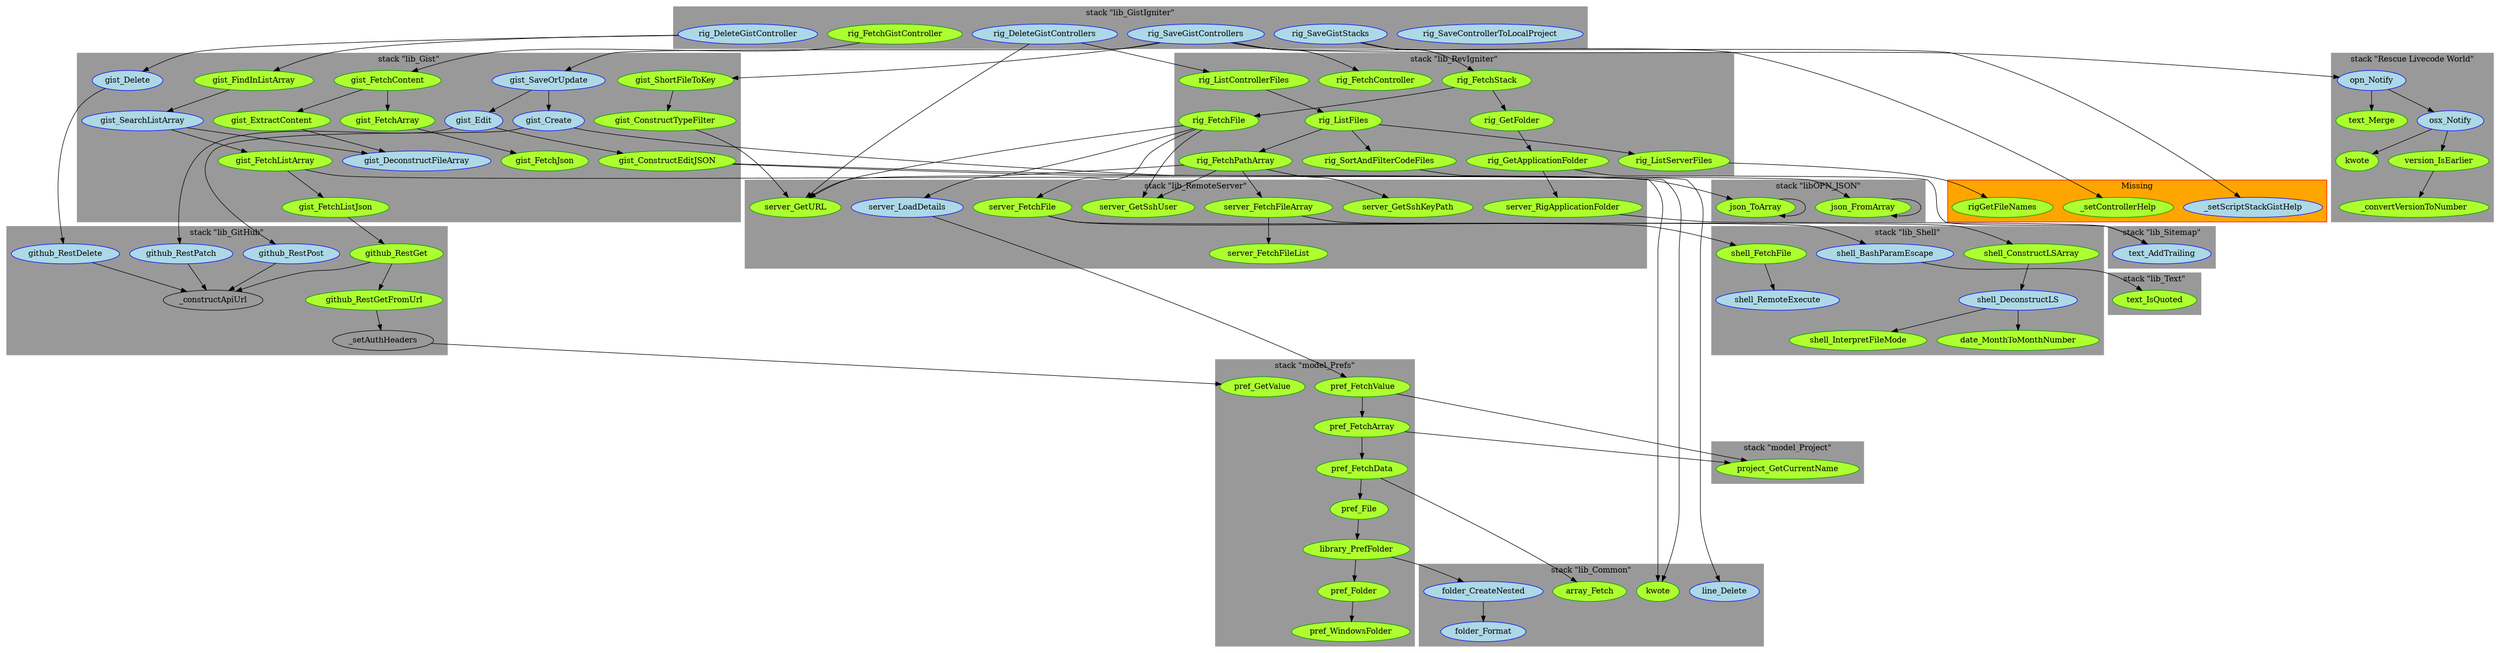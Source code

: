 digraph "dot_FromArray" {	graph [		clusterrank="true"		size="31.2500,31.2500"	];		subgraph "pf" {		node [];			n53 [label="_constructApiUrl" URL="_constructApiUrl%2Cpf%2Cstack+%22lib_GitHub%22%2C1"];	}		subgraph "pc" {		node [];			n2 [label="_setAuthHeaders" URL="_setAuthHeaders%2Cpc%2Cstack+%22lib_GitHub%22%2C1"];	}		subgraph "c" {		node [fillcolor="LightBlue", style="filled", color="Blue"];			n56 [label="rig_SaveControllerToLocalProject" URL="rig_SaveControllerToLocalProject%2Cc%2Cstack+%22lib_GistIgniter%22%2C1"];		n62 [label="rig_DeleteGistController" URL="rig_DeleteGistController%2Cc%2Cstack+%22lib_GistIgniter%22%2C1"];		n69 [label="rig_DeleteGistControllers" URL="rig_DeleteGistControllers%2Cc%2Cstack+%22lib_GistIgniter%22%2C1"];		n29 [label="opn_Notify" URL="opn_Notify%2Cc%2Cstack+%22Rescue+Livecode+World%22%2C1"];		n30 [label="osx_Notify" URL="osx_Notify%2Cc%2Cstack+%22Rescue+Livecode+World%22%2C1"];		n22 [label="gist_Delete" URL="gist_Delete%2Cc%2Cstack+%22lib_Gist%22%2C1"];		n67 [label="_setScriptStackGistHelp" URL="_setScriptStackGistHelp%2Cc%2CMissing%2C1"];		n57 [label="gist_DeconstructFileArray" URL="gist_DeconstructFileArray%2Cc%2Cstack+%22lib_Gist%22%2C1"];		n70 [label="shell_DeconstructLS" URL="shell_DeconstructLS%2Cc%2Cstack+%22lib_Shell%22%2C1"];		n66 [label="rig_SaveGistStacks" URL="rig_SaveGistStacks%2Cc%2Cstack+%22lib_GistIgniter%22%2C1"];		n54 [label="github_RestPost" URL="github_RestPost%2Cc%2Cstack+%22lib_GitHub%22%2C1"];		n7 [label="server_LoadDetails" URL="server_LoadDetails%2Cc%2Cstack+%22lib_RemoteServer%22%2C1"];		n47 [label="shell_RemoteExecute" URL="shell_RemoteExecute%2Cc%2Cstack+%22lib_Shell%22%2C1"];		n9 [label="folder_CreateNested" URL="folder_CreateNested%2Cc%2Cstack+%22lib_Common%22%2C1"];		n32 [label="gist_SaveOrUpdate" URL="gist_SaveOrUpdate%2Cc%2Cstack+%22lib_Gist%22%2C1"];		n16 [label="text_AddTrailing" URL="text_AddTrailing%2Cc%2Cstack+%22lib_Sitemap%22%2C1"];		n55 [label="folder_Format" URL="folder_Format%2Cc%2Cstack+%22lib_Common%22%2C1"];		n33 [label="gist_Create" URL="gist_Create%2Cc%2Cstack+%22lib_Gist%22%2C1"];		n60 [label="gist_SearchListArray" URL="gist_SearchListArray%2Cc%2Cstack+%22lib_Gist%22%2C1"];		n75 [label="line_Delete" URL="line_Delete%2Cc%2Cstack+%22lib_Common%22%2C1"];		n78 [label="rig_SaveGistControllers" URL="rig_SaveGistControllers%2Cc%2Cstack+%22lib_GistIgniter%22%2C1"];		n17 [label="gist_Edit" URL="gist_Edit%2Cc%2Cstack+%22lib_Gist%22%2C1"];		n40 [label="shell_BashParamEscape" URL="shell_BashParamEscape%2Cc%2Cstack+%22lib_Shell%22%2C1"];		n19 [label="github_RestPatch" URL="github_RestPatch%2Cc%2Cstack+%22lib_GitHub%22%2C1"];		n23 [label="github_RestDelete" URL="github_RestDelete%2Cc%2Cstack+%22lib_GitHub%22%2C1"];	}		subgraph "f" {		node [fillcolor="GreenYellow", style="filled", color="Green4"];			n14 [label="rig_GetApplicationFolder" URL="rig_GetApplicationFolder%2Cf%2Cstack+%22lib_RevIgniter%22%2C1"];		n1 [label="github_RestGetFromUrl" URL="github_RestGetFromUrl%2Cf%2Cstack+%22lib_GitHub%22%2C1"];		n35 [label="project_GetCurrentName" URL="project_GetCurrentName%2Cf%2Cstack+%22model_Project%22%2C1"];		n49 [label="gist_ConstructTypeFilter" URL="gist_ConstructTypeFilter%2Cf%2Cstack+%22lib_Gist%22%2C1"];		n77 [label="kwote" URL="kwote%2Cf%2Cstack+%22Rescue+Livecode+World%22%2C1"];		n10 [label="pref_Folder" URL="pref_Folder%2Cf%2Cstack+%22model_Prefs%22%2C1"];		n43 [label="server_FetchFileList" URL="server_FetchFileList%2Cf%2Cstack+%22lib_RemoteServer%22%2C1"];		n15 [label="server_RigApplicationFolder" URL="server_RigApplicationFolder%2Cf%2Cstack+%22lib_RemoteServer%22%2C1"];		n50 [label="gist_FetchJson" URL="gist_FetchJson%2Cf%2Cstack+%22lib_Gist%22%2C1"];		n36 [label="pref_GetValue" URL="pref_GetValue%2Cf%2Cstack+%22model_Prefs%22%2C1"];		n68 [label="rig_FetchStack" URL="rig_FetchStack%2Cf%2Cstack+%22lib_RevIgniter%22%2C1"];		n48 [label="gist_ShortFileToKey" URL="gist_ShortFileToKey%2Cf%2Cstack+%22lib_Gist%22%2C1"];		n51 [label="json_FromArray" URL="json_FromArray%2Cf%2Cstack+%22libOPN_JSON%22%2C1"];		n28 [label="github_RestGet" URL="github_RestGet%2Cf%2Cstack+%22lib_GitHub%22%2C1"];		n31 [label="text_Merge" URL="text_Merge%2Cf%2Cstack+%22Rescue+Livecode+World%22%2C1"];		n25 [label="array_Fetch" URL="array_Fetch%2Cf%2Cstack+%22lib_Common%22%2C1"];		n11 [label="gist_FetchContent" URL="gist_FetchContent%2Cf%2Cstack+%22lib_Gist%22%2C1"];		n42 [label="server_FetchFileArray" URL="server_FetchFileArray%2Cf%2Cstack+%22lib_RemoteServer%22%2C1"];		n37 [label="pref_WindowsFolder" URL="pref_WindowsFolder%2Cf%2Cstack+%22model_Prefs%22%2C1"];		n71 [label="date_MonthToMonthNumber" URL="date_MonthToMonthNumber%2Cf%2Cstack+%22lib_Shell%22%2C1"];		n6 [label="server_GetURL" URL="server_GetURL%2Cf%2Cstack+%22lib_RemoteServer%22%2C1"];		n24 [label="pref_FetchData" URL="pref_FetchData%2Cf%2Cstack+%22model_Prefs%22%2C1"];		n61 [label="gist_FetchListArray" URL="gist_FetchListArray%2Cf%2Cstack+%22lib_Gist%22%2C1"];		n74 [label="rig_SortAndFilterCodeFiles" URL="rig_SortAndFilterCodeFiles%2Cf%2Cstack+%22lib_RevIgniter%22%2C1"];		n3 [label="rig_FetchFile" URL="rig_FetchFile%2Cf%2Cstack+%22lib_RevIgniter%22%2C1"];		n41 [label="text_IsQuoted" URL="text_IsQuoted%2Cf%2Cstack+%22lib_Text%22%2C1"];		n21 [label="pref_FetchValue" URL="pref_FetchValue%2Cf%2Cstack+%22model_Prefs%22%2C1"];		n38 [label="version_IsEarlier" URL="version_IsEarlier%2Cf%2Cstack+%22Rescue+Livecode+World%22%2C1"];		n58 [label="rig_ListControllerFiles" URL="rig_ListControllerFiles%2Cf%2Cstack+%22lib_RevIgniter%22%2C1"];		n72 [label="shell_InterpretFileMode" URL="shell_InterpretFileMode%2Cf%2Cstack+%22lib_Shell%22%2C1"];		n81 [label="server_GetSshKeyPath" URL="server_GetSshKeyPath%2Cf%2Cstack+%22lib_RemoteServer%22%2C1"];		n18 [label="gist_ConstructEditJSON" URL="gist_ConstructEditJSON%2Cf%2Cstack+%22lib_Gist%22%2C1"];		n5 [label="server_GetSshUser" URL="server_GetSshUser%2Cf%2Cstack+%22lib_RemoteServer%22%2C1"];		n46 [label="shell_FetchFile" URL="shell_FetchFile%2Cf%2Cstack+%22lib_Shell%22%2C1"];		n20 [label="json_ToArray" URL="json_ToArray%2Cf%2Cstack+%22libOPN_JSON%22%2C1"];		n27 [label="gist_FetchListJson" URL="gist_FetchListJson%2Cf%2Cstack+%22lib_Gist%22%2C1"];		n8 [label="library_PrefFolder" URL="library_PrefFolder%2Cf%2Cstack+%22model_Prefs%22%2C1"];		n65 [label="rigGetFileNames" URL="rigGetFileNames%2Cf%2CMissing%2C1"];		n52 [label="kwote" URL="kwote%2Cf%2Cstack+%22lib_Common%22%2C1"];		n59 [label="rig_ListFiles" URL="rig_ListFiles%2Cf%2Cstack+%22lib_RevIgniter%22%2C1"];		n39 [label="_convertVersionToNumber" URL="_convertVersionToNumber%2Cf%2Cstack+%22Rescue+Livecode+World%22%2C1"];		n63 [label="gist_FindInListArray" URL="gist_FindInListArray%2Cf%2Cstack+%22lib_Gist%22%2C1"];		n73 [label="rig_GetFolder" URL="rig_GetFolder%2Cf%2Cstack+%22lib_RevIgniter%22%2C1"];		n80 [label="rig_FetchController" URL="rig_FetchController%2Cf%2Cstack+%22lib_RevIgniter%22%2C1"];		n12 [label="gist_ExtractContent" URL="gist_ExtractContent%2Cf%2Cstack+%22lib_Gist%22%2C1"];		n45 [label="rig_FetchGistController" URL="rig_FetchGistController%2Cf%2Cstack+%22lib_GistIgniter%22%2C1"];		n4 [label="server_FetchFile" URL="server_FetchFile%2Cf%2Cstack+%22lib_RemoteServer%22%2C1"];		n26 [label="pref_File" URL="pref_File%2Cf%2Cstack+%22model_Prefs%22%2C1"];		n34 [label="pref_FetchArray" URL="pref_FetchArray%2Cf%2Cstack+%22model_Prefs%22%2C1"];		n64 [label="rig_ListServerFiles" URL="rig_ListServerFiles%2Cf%2Cstack+%22lib_RevIgniter%22%2C1"];		n76 [label="rig_FetchPathArray" URL="rig_FetchPathArray%2Cf%2Cstack+%22lib_RevIgniter%22%2C1"];		n79 [label="_setControllerHelp" URL="_setControllerHelp%2Cf%2CMissing%2C1"];		n13 [label="gist_FetchArray" URL="gist_FetchArray%2Cf%2Cstack+%22lib_Gist%22%2C1"];		n44 [label="shell_ConstructLSArray" URL="shell_ConstructLSArray%2Cf%2Cstack+%22lib_Shell%22%2C1"];	}		subgraph cluster1 {			label="Missing";			style=filled;			color=red;			fillcolor=orange;					n67; n65; n79	}	subgraph cluster2 {			label="stack \"lib_Common\"";			style=filled;			color=grey60;			fillcolor=grey60;					n25; n9; n55; n75; n52	}	subgraph cluster3 {			label="stack \"lib_Gist\"";			style=filled;			color=grey60;			fillcolor=grey60;					n49; n22; n57; n50; n48; n11; n32; n61; n18; n27; n33; n60; n17; n63; n12; n13	}	subgraph cluster4 {			label="stack \"lib_GistIgniter\"";			style=filled;			color=grey60;			fillcolor=grey60;					n56; n62; n69; n66; n78; n45	}	subgraph cluster5 {			label="stack \"lib_GitHub\"";			style=filled;			color=grey60;			fillcolor=grey60;					n1; n53; n28; n54; n2; n19; n23	}	subgraph cluster6 {			label="stack \"lib_RemoteServer\"";			style=filled;			color=grey60;			fillcolor=grey60;					n43; n15; n42; n7; n6; n81; n5; n4	}	subgraph cluster7 {			label="stack \"lib_RevIgniter\"";			style=filled;			color=grey60;			fillcolor=grey60;					n14; n68; n74; n3; n58; n59; n73; n80; n64; n76	}	subgraph cluster8 {			label="stack \"lib_Shell\"";			style=filled;			color=grey60;			fillcolor=grey60;					n70; n71; n47; n72; n46; n40; n44	}	subgraph cluster9 {			label="stack \"lib_Sitemap\"";			style=filled;			color=grey60;			fillcolor=grey60;					n16	}	subgraph cluster10 {			label="stack \"lib_Text\"";			style=filled;			color=grey60;			fillcolor=grey60;					n41	}	subgraph cluster11 {			label="stack \"libOPN_JSON\"";			style=filled;			color=grey60;			fillcolor=grey60;					n51; n20	}	subgraph cluster12 {			label="stack \"model_Prefs\"";			style=filled;			color=grey60;			fillcolor=grey60;					n10; n36; n37; n24; n21; n8; n26; n34	}	subgraph cluster13 {			label="stack \"model_Project\"";			style=filled;			color=grey60;			fillcolor=grey60;					n35	}	subgraph cluster14 {			label="stack \"Rescue Livecode World\"";			style=filled;			color=grey60;			fillcolor=grey60;					n29; n30; n77; n31; n38; n39	}		n14 -> n15;	n14 -> n16;	n1 -> n2;	n69 -> n58;	n69 -> n6;	n62 -> n22;	n62 -> n63;	n49 -> n6;	n29 -> n30;	n29 -> n31;	n22 -> n23;	n30 -> n77;	n30 -> n38;	n10 -> n37;	n15 -> n16;	n70 -> n71;	n70 -> n72;	n68 -> n3;	n68 -> n73;	n48 -> n49;	n51 -> n51;	n28 -> n53;	n28 -> n1;	n66 -> n67;	n66 -> n68;	n11 -> n12;	n11 -> n13;	n42 -> n43;	n42 -> n44;	n54 -> n53;	n7 -> n21;	n9 -> n55;	n32 -> n33;	n32 -> n17;	n74 -> n75;	n24 -> n25;	n24 -> n26;	n61 -> n27;	n61 -> n20;	n3 -> n4;	n3 -> n5;	n3 -> n6;	n3 -> n7;	n58 -> n59;	n21 -> n34;	n21 -> n35;	n38 -> n39;	n18 -> n51;	n18 -> n52;	n46 -> n47;	n20 -> n20;	n27 -> n28;	n8 -> n9;	n8 -> n10;	n78 -> n79;	n78 -> n32;	n78 -> n48;	n78 -> n29;	n78 -> n80;	n60 -> n57;	n60 -> n61;	n33 -> n54;	n33 -> n52;	n17 -> n18;	n17 -> n19;	n2 -> n36;	n40 -> n41;	n59 -> n76;	n59 -> n64;	n59 -> n74;	n63 -> n60;	n73 -> n14;	n12 -> n57;	n19 -> n53;	n45 -> n11;	n23 -> n53;	n4 -> n40;	n4 -> n46;	n64 -> n65;	n34 -> n24;	n34 -> n35;	n26 -> n8;	n76 -> n42;	n76 -> n81;	n76 -> n5;	n76 -> n6;	n13 -> n50;	n44 -> n70;}